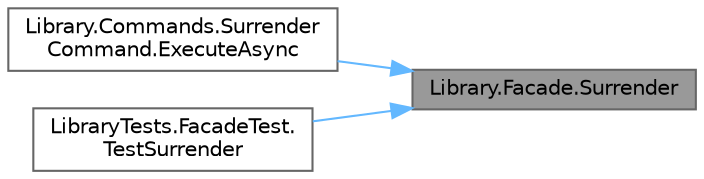digraph "Library.Facade.Surrender"
{
 // INTERACTIVE_SVG=YES
 // LATEX_PDF_SIZE
  bgcolor="transparent";
  edge [fontname=Helvetica,fontsize=10,labelfontname=Helvetica,labelfontsize=10];
  node [fontname=Helvetica,fontsize=10,shape=box,height=0.2,width=0.4];
  rankdir="RL";
  Node1 [id="Node000001",label="Library.Facade.Surrender",height=0.2,width=0.4,color="gray40", fillcolor="grey60", style="filled", fontcolor="black",tooltip="Elimina la partida de la lista de partidas em curso."];
  Node1 -> Node2 [id="edge1_Node000001_Node000002",dir="back",color="steelblue1",style="solid",tooltip=" "];
  Node2 [id="Node000002",label="Library.Commands.Surrender\lCommand.ExecuteAsync",height=0.2,width=0.4,color="grey40", fillcolor="white", style="filled",URL="$classLibrary_1_1Commands_1_1SurrenderCommand.html#a0c2a380d2d4324b1ae2b0994094c948a",tooltip="Termina la partida en curso dandole la victoria al oponente."];
  Node1 -> Node3 [id="edge2_Node000001_Node000003",dir="back",color="steelblue1",style="solid",tooltip=" "];
  Node3 [id="Node000003",label="LibraryTests.FacadeTest.\lTestSurrender",height=0.2,width=0.4,color="grey40", fillcolor="white", style="filled",URL="$classLibraryTests_1_1FacadeTest.html#a59409b12f5f11ca59b1722c05da89de0",tooltip="Verifica que un jugador solo pueda rendirse si está en una partida activa."];
}
